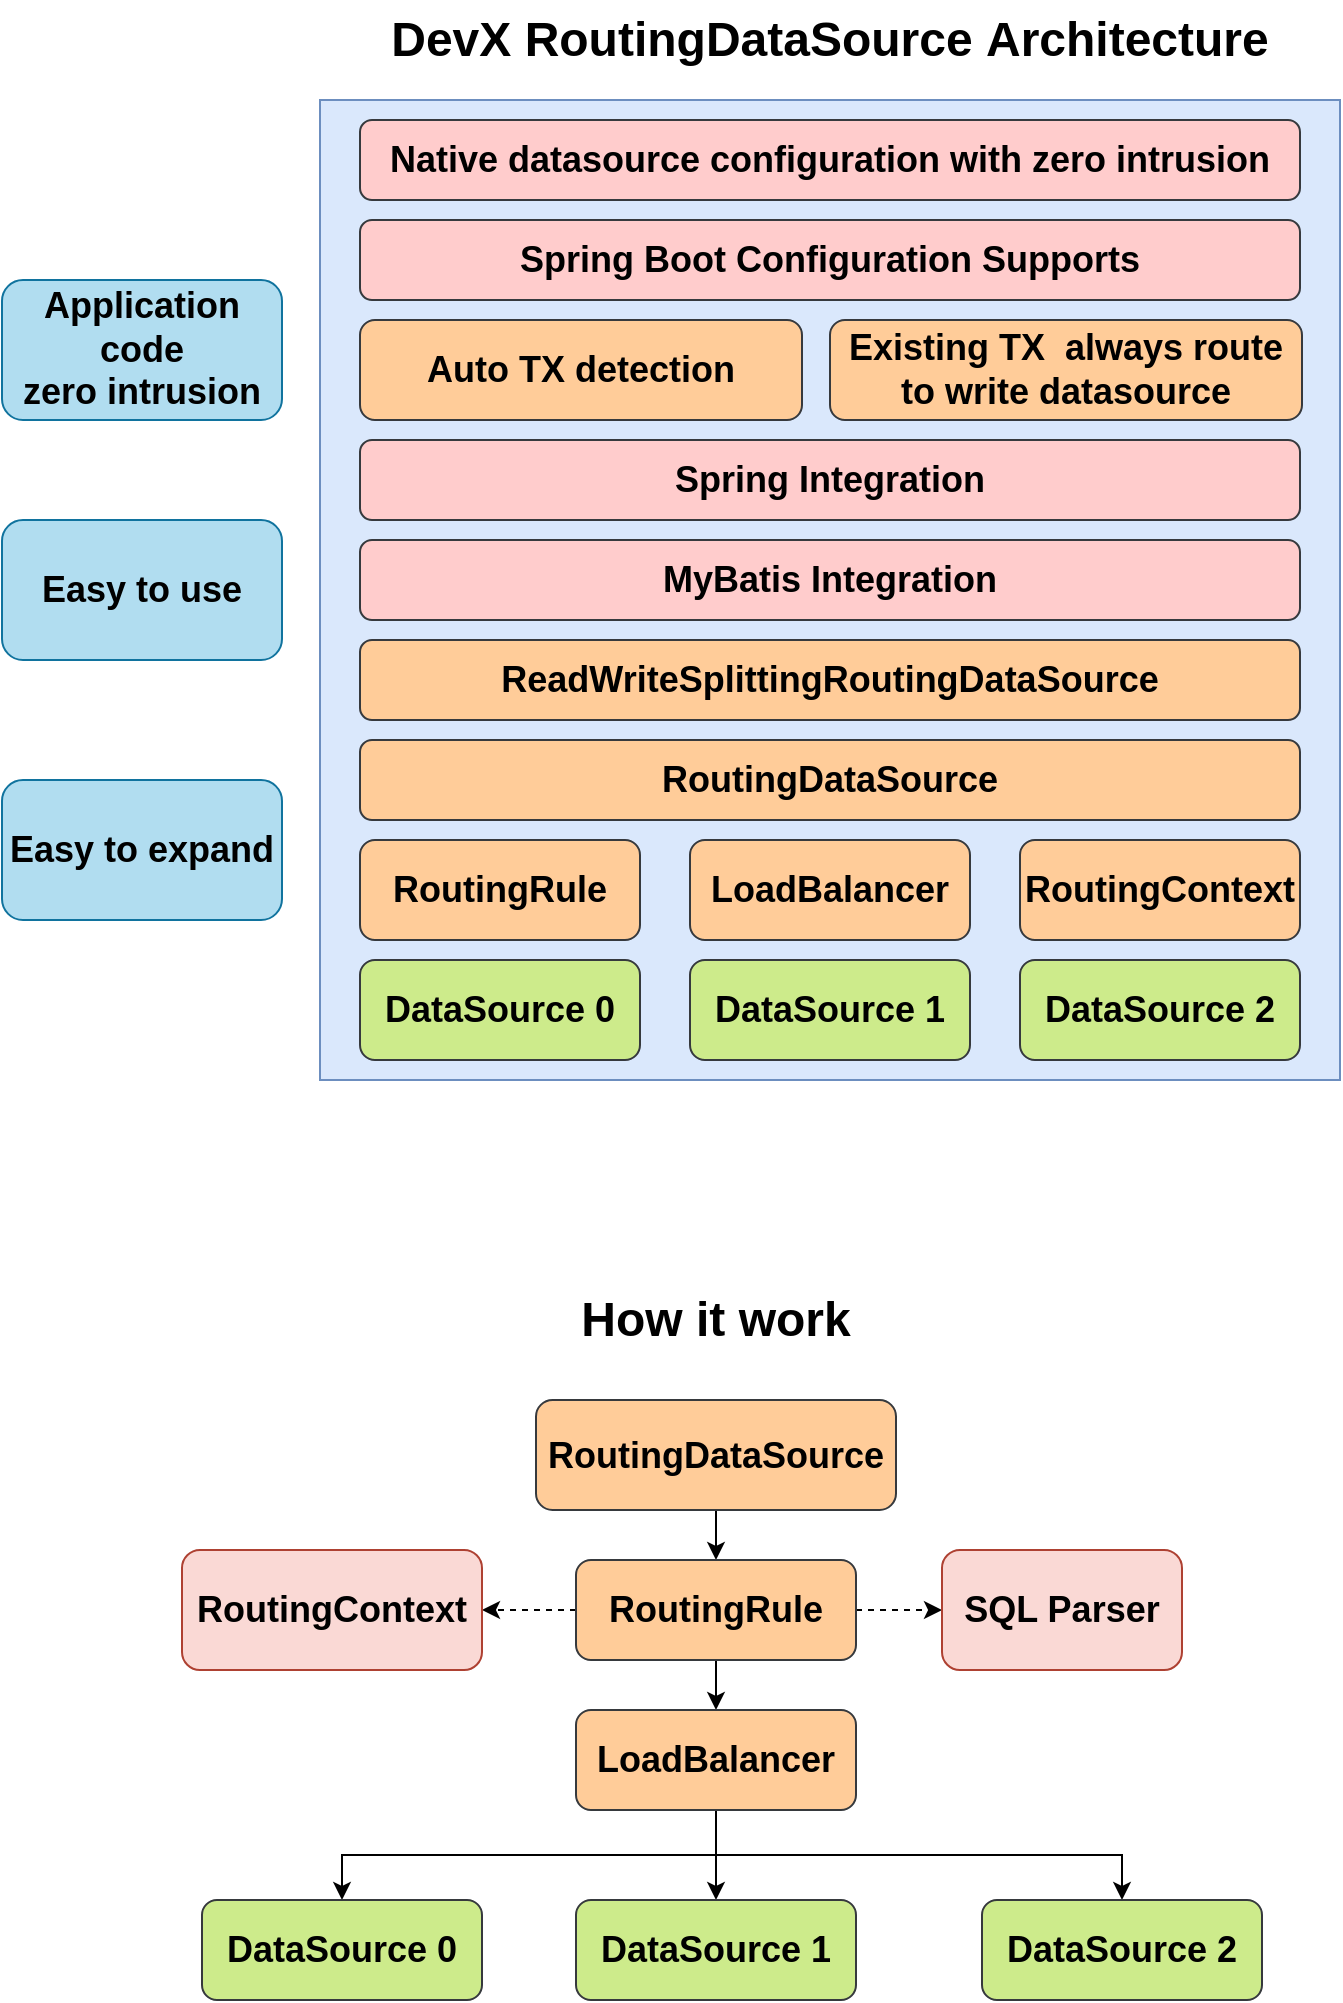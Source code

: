 <mxfile version="21.2.9" type="github">
  <diagram name="第 1 页" id="yUAKFgmiYI_kj1EXI8XT">
    <mxGraphModel dx="1014" dy="532" grid="1" gridSize="10" guides="1" tooltips="1" connect="1" arrows="1" fold="1" page="1" pageScale="1" pageWidth="827" pageHeight="1169" math="0" shadow="0">
      <root>
        <mxCell id="0" />
        <mxCell id="1" parent="0" />
        <mxCell id="vJH0OtKHY2Miuph9InEm-1" value="" style="rounded=0;whiteSpace=wrap;html=1;fillColor=#dae8fc;strokeColor=#6c8ebf;" vertex="1" parent="1">
          <mxGeometry x="259" y="70" width="510" height="490" as="geometry" />
        </mxCell>
        <mxCell id="vJH0OtKHY2Miuph9InEm-2" value="&lt;font style=&quot;font-size: 18px;&quot;&gt;&lt;b&gt;DataSource 0&lt;/b&gt;&lt;/font&gt;" style="rounded=1;whiteSpace=wrap;html=1;fillColor=#cdeb8b;strokeColor=#36393d;" vertex="1" parent="1">
          <mxGeometry x="279" y="500" width="140" height="50" as="geometry" />
        </mxCell>
        <mxCell id="vJH0OtKHY2Miuph9InEm-3" value="&lt;font style=&quot;font-size: 18px;&quot;&gt;&lt;b&gt;DataSource 1&lt;/b&gt;&lt;/font&gt;" style="rounded=1;whiteSpace=wrap;html=1;fillColor=#cdeb8b;strokeColor=#36393d;" vertex="1" parent="1">
          <mxGeometry x="444" y="500" width="140" height="50" as="geometry" />
        </mxCell>
        <mxCell id="vJH0OtKHY2Miuph9InEm-4" value="&lt;font style=&quot;font-size: 18px;&quot;&gt;&lt;b&gt;DataSource 2&lt;/b&gt;&lt;/font&gt;" style="rounded=1;whiteSpace=wrap;html=1;fillColor=#cdeb8b;strokeColor=#36393d;" vertex="1" parent="1">
          <mxGeometry x="609" y="500" width="140" height="50" as="geometry" />
        </mxCell>
        <mxCell id="vJH0OtKHY2Miuph9InEm-5" value="&lt;font style=&quot;font-size: 18px;&quot;&gt;&lt;b&gt;RoutingDataSource&lt;/b&gt;&lt;/font&gt;" style="rounded=1;whiteSpace=wrap;html=1;fillColor=#ffcc99;strokeColor=#36393d;" vertex="1" parent="1">
          <mxGeometry x="279" y="390" width="470" height="40" as="geometry" />
        </mxCell>
        <mxCell id="vJH0OtKHY2Miuph9InEm-6" value="&lt;b&gt;&lt;font style=&quot;font-size: 18px;&quot;&gt;RoutingRule&lt;/font&gt;&lt;/b&gt;" style="rounded=1;whiteSpace=wrap;html=1;fillColor=#ffcc99;strokeColor=#36393d;" vertex="1" parent="1">
          <mxGeometry x="279" y="440" width="140" height="50" as="geometry" />
        </mxCell>
        <mxCell id="vJH0OtKHY2Miuph9InEm-7" value="&lt;b&gt;&lt;font style=&quot;font-size: 18px;&quot;&gt;LoadBalancer&lt;/font&gt;&lt;/b&gt;" style="rounded=1;whiteSpace=wrap;html=1;fillColor=#ffcc99;strokeColor=#36393d;" vertex="1" parent="1">
          <mxGeometry x="444" y="440" width="140" height="50" as="geometry" />
        </mxCell>
        <mxCell id="vJH0OtKHY2Miuph9InEm-8" value="&lt;b&gt;&lt;font style=&quot;font-size: 18px;&quot;&gt;RoutingContext&lt;/font&gt;&lt;/b&gt;" style="rounded=1;whiteSpace=wrap;html=1;fillColor=#ffcc99;strokeColor=#36393d;" vertex="1" parent="1">
          <mxGeometry x="609" y="440" width="140" height="50" as="geometry" />
        </mxCell>
        <mxCell id="vJH0OtKHY2Miuph9InEm-9" value="&lt;font style=&quot;font-size: 18px;&quot;&gt;&lt;b&gt;MyBatis Integration&lt;/b&gt;&lt;/font&gt;" style="rounded=1;whiteSpace=wrap;html=1;fillColor=#ffcccc;strokeColor=#36393d;" vertex="1" parent="1">
          <mxGeometry x="279" y="290" width="470" height="40" as="geometry" />
        </mxCell>
        <mxCell id="vJH0OtKHY2Miuph9InEm-10" value="&lt;font style=&quot;font-size: 18px;&quot;&gt;&lt;b&gt;Spring Integration&lt;/b&gt;&lt;/font&gt;" style="rounded=1;whiteSpace=wrap;html=1;fillColor=#ffcccc;strokeColor=#36393d;" vertex="1" parent="1">
          <mxGeometry x="279" y="240" width="470" height="40" as="geometry" />
        </mxCell>
        <mxCell id="vJH0OtKHY2Miuph9InEm-11" value="&lt;font style=&quot;font-size: 18px;&quot;&gt;&lt;b&gt;Spring Boot Configuration Supports&lt;/b&gt;&lt;/font&gt;" style="rounded=1;whiteSpace=wrap;html=1;fillColor=#ffcccc;strokeColor=#36393d;" vertex="1" parent="1">
          <mxGeometry x="279" y="130" width="470" height="40" as="geometry" />
        </mxCell>
        <mxCell id="vJH0OtKHY2Miuph9InEm-12" value="&lt;b&gt;&lt;font style=&quot;font-size: 18px;&quot;&gt;ReadWriteSplittingRoutingDataSource&lt;/font&gt;&lt;/b&gt;" style="rounded=1;whiteSpace=wrap;html=1;fillColor=#ffcc99;strokeColor=#36393d;" vertex="1" parent="1">
          <mxGeometry x="279" y="340" width="470" height="40" as="geometry" />
        </mxCell>
        <mxCell id="vJH0OtKHY2Miuph9InEm-13" value="&lt;font style=&quot;font-size: 18px;&quot;&gt;&lt;b&gt;Application code &lt;br&gt;zero intrusion&lt;/b&gt;&lt;/font&gt;" style="rounded=1;whiteSpace=wrap;html=1;fillColor=#b1ddf0;strokeColor=#10739e;" vertex="1" parent="1">
          <mxGeometry x="100" y="160" width="140" height="70" as="geometry" />
        </mxCell>
        <mxCell id="vJH0OtKHY2Miuph9InEm-14" value="&lt;font style=&quot;font-size: 18px;&quot;&gt;&lt;b&gt;Easy to use&lt;/b&gt;&lt;/font&gt;" style="rounded=1;whiteSpace=wrap;html=1;fillColor=#b1ddf0;strokeColor=#10739e;" vertex="1" parent="1">
          <mxGeometry x="100" y="280" width="140" height="70" as="geometry" />
        </mxCell>
        <mxCell id="vJH0OtKHY2Miuph9InEm-15" value="&lt;b&gt;&lt;font style=&quot;font-size: 18px;&quot;&gt;Easy to expand&lt;/font&gt;&lt;/b&gt;" style="rounded=1;whiteSpace=wrap;html=1;fillColor=#b1ddf0;strokeColor=#10739e;" vertex="1" parent="1">
          <mxGeometry x="100" y="410" width="140" height="70" as="geometry" />
        </mxCell>
        <mxCell id="vJH0OtKHY2Miuph9InEm-16" value="&lt;b&gt;&lt;font style=&quot;font-size: 18px;&quot;&gt;Auto TX detection&lt;/font&gt;&lt;/b&gt;" style="rounded=1;whiteSpace=wrap;html=1;fillColor=#ffcc99;strokeColor=#36393d;" vertex="1" parent="1">
          <mxGeometry x="279" y="180" width="221" height="50" as="geometry" />
        </mxCell>
        <mxCell id="vJH0OtKHY2Miuph9InEm-17" value="&lt;font style=&quot;font-size: 18px;&quot;&gt;&lt;b&gt;Existing TX&amp;nbsp;&amp;nbsp;&lt;/b&gt;&lt;/font&gt;&lt;b&gt;&lt;font style=&quot;font-size: 18px;&quot;&gt;always route to write datasource&lt;/font&gt;&lt;/b&gt;" style="rounded=1;whiteSpace=wrap;html=1;fillColor=#ffcc99;strokeColor=#36393d;" vertex="1" parent="1">
          <mxGeometry x="514" y="180" width="236" height="50" as="geometry" />
        </mxCell>
        <mxCell id="vJH0OtKHY2Miuph9InEm-18" value="&lt;b&gt;&lt;font style=&quot;font-size: 18px;&quot;&gt;Native datasource configuration with zero intrusion&lt;/font&gt;&lt;/b&gt;" style="rounded=1;whiteSpace=wrap;html=1;fillColor=#ffcccc;strokeColor=#36393d;" vertex="1" parent="1">
          <mxGeometry x="279" y="80" width="470" height="40" as="geometry" />
        </mxCell>
        <mxCell id="vJH0OtKHY2Miuph9InEm-21" style="edgeStyle=orthogonalEdgeStyle;rounded=0;orthogonalLoop=1;jettySize=auto;html=1;" edge="1" parent="1" source="vJH0OtKHY2Miuph9InEm-19" target="vJH0OtKHY2Miuph9InEm-20">
          <mxGeometry relative="1" as="geometry" />
        </mxCell>
        <mxCell id="vJH0OtKHY2Miuph9InEm-19" value="&lt;font style=&quot;font-size: 18px;&quot;&gt;&lt;b&gt;RoutingDataSource&lt;/b&gt;&lt;/font&gt;" style="rounded=1;whiteSpace=wrap;html=1;fillColor=#ffcc99;strokeColor=#36393d;" vertex="1" parent="1">
          <mxGeometry x="367" y="720" width="180" height="55" as="geometry" />
        </mxCell>
        <mxCell id="vJH0OtKHY2Miuph9InEm-23" style="edgeStyle=orthogonalEdgeStyle;rounded=0;orthogonalLoop=1;jettySize=auto;html=1;" edge="1" parent="1" source="vJH0OtKHY2Miuph9InEm-20" target="vJH0OtKHY2Miuph9InEm-22">
          <mxGeometry relative="1" as="geometry" />
        </mxCell>
        <mxCell id="vJH0OtKHY2Miuph9InEm-31" value="" style="edgeStyle=orthogonalEdgeStyle;rounded=0;orthogonalLoop=1;jettySize=auto;html=1;dashed=1;" edge="1" parent="1" source="vJH0OtKHY2Miuph9InEm-20" target="vJH0OtKHY2Miuph9InEm-30">
          <mxGeometry relative="1" as="geometry" />
        </mxCell>
        <mxCell id="vJH0OtKHY2Miuph9InEm-35" value="" style="edgeStyle=orthogonalEdgeStyle;rounded=0;orthogonalLoop=1;jettySize=auto;html=1;dashed=1;" edge="1" parent="1" source="vJH0OtKHY2Miuph9InEm-20" target="vJH0OtKHY2Miuph9InEm-34">
          <mxGeometry relative="1" as="geometry" />
        </mxCell>
        <mxCell id="vJH0OtKHY2Miuph9InEm-20" value="&lt;b&gt;&lt;font style=&quot;font-size: 18px;&quot;&gt;RoutingRule&lt;/font&gt;&lt;/b&gt;" style="rounded=1;whiteSpace=wrap;html=1;fillColor=#ffcc99;strokeColor=#36393d;" vertex="1" parent="1">
          <mxGeometry x="387" y="800" width="140" height="50" as="geometry" />
        </mxCell>
        <mxCell id="vJH0OtKHY2Miuph9InEm-27" style="edgeStyle=orthogonalEdgeStyle;rounded=0;orthogonalLoop=1;jettySize=auto;html=1;" edge="1" parent="1" source="vJH0OtKHY2Miuph9InEm-22" target="vJH0OtKHY2Miuph9InEm-25">
          <mxGeometry relative="1" as="geometry" />
        </mxCell>
        <mxCell id="vJH0OtKHY2Miuph9InEm-28" style="edgeStyle=orthogonalEdgeStyle;rounded=0;orthogonalLoop=1;jettySize=auto;html=1;exitX=0.5;exitY=1;exitDx=0;exitDy=0;" edge="1" parent="1" source="vJH0OtKHY2Miuph9InEm-22" target="vJH0OtKHY2Miuph9InEm-24">
          <mxGeometry relative="1" as="geometry" />
        </mxCell>
        <mxCell id="vJH0OtKHY2Miuph9InEm-29" style="edgeStyle=orthogonalEdgeStyle;rounded=0;orthogonalLoop=1;jettySize=auto;html=1;exitX=0.5;exitY=1;exitDx=0;exitDy=0;" edge="1" parent="1" source="vJH0OtKHY2Miuph9InEm-22" target="vJH0OtKHY2Miuph9InEm-26">
          <mxGeometry relative="1" as="geometry" />
        </mxCell>
        <mxCell id="vJH0OtKHY2Miuph9InEm-22" value="&lt;b&gt;&lt;font style=&quot;font-size: 18px;&quot;&gt;LoadBalancer&lt;/font&gt;&lt;/b&gt;" style="rounded=1;whiteSpace=wrap;html=1;fillColor=#ffcc99;strokeColor=#36393d;" vertex="1" parent="1">
          <mxGeometry x="387" y="875" width="140" height="50" as="geometry" />
        </mxCell>
        <mxCell id="vJH0OtKHY2Miuph9InEm-24" value="&lt;font style=&quot;font-size: 18px;&quot;&gt;&lt;b&gt;DataSource 0&lt;/b&gt;&lt;/font&gt;" style="rounded=1;whiteSpace=wrap;html=1;fillColor=#cdeb8b;strokeColor=#36393d;" vertex="1" parent="1">
          <mxGeometry x="200" y="970" width="140" height="50" as="geometry" />
        </mxCell>
        <mxCell id="vJH0OtKHY2Miuph9InEm-25" value="&lt;font style=&quot;font-size: 18px;&quot;&gt;&lt;b&gt;DataSource 1&lt;/b&gt;&lt;/font&gt;" style="rounded=1;whiteSpace=wrap;html=1;fillColor=#cdeb8b;strokeColor=#36393d;" vertex="1" parent="1">
          <mxGeometry x="387" y="970" width="140" height="50" as="geometry" />
        </mxCell>
        <mxCell id="vJH0OtKHY2Miuph9InEm-26" value="&lt;font style=&quot;font-size: 18px;&quot;&gt;&lt;b&gt;DataSource 2&lt;/b&gt;&lt;/font&gt;" style="rounded=1;whiteSpace=wrap;html=1;fillColor=#cdeb8b;strokeColor=#36393d;" vertex="1" parent="1">
          <mxGeometry x="590" y="970" width="140" height="50" as="geometry" />
        </mxCell>
        <mxCell id="vJH0OtKHY2Miuph9InEm-30" value="&lt;font style=&quot;font-size: 18px;&quot;&gt;&lt;b&gt;SQL Parser&lt;/b&gt;&lt;/font&gt;" style="whiteSpace=wrap;html=1;fillColor=#fad9d5;strokeColor=#ae4132;rounded=1;" vertex="1" parent="1">
          <mxGeometry x="570" y="795" width="120" height="60" as="geometry" />
        </mxCell>
        <mxCell id="vJH0OtKHY2Miuph9InEm-32" value="&lt;font style=&quot;font-size: 24px;&quot;&gt;&lt;b style=&quot;&quot;&gt;DevX RoutingDataSource&amp;nbsp;Architecture&lt;/b&gt;&lt;/font&gt;" style="text;html=1;strokeColor=none;fillColor=none;align=center;verticalAlign=middle;whiteSpace=wrap;rounded=0;" vertex="1" parent="1">
          <mxGeometry x="279" y="20" width="470" height="40" as="geometry" />
        </mxCell>
        <mxCell id="vJH0OtKHY2Miuph9InEm-33" value="&lt;font style=&quot;font-size: 24px;&quot;&gt;&lt;b style=&quot;&quot;&gt;How it work&lt;/b&gt;&lt;/font&gt;" style="text;html=1;strokeColor=none;fillColor=none;align=center;verticalAlign=middle;whiteSpace=wrap;rounded=0;" vertex="1" parent="1">
          <mxGeometry x="222" y="660" width="470" height="40" as="geometry" />
        </mxCell>
        <mxCell id="vJH0OtKHY2Miuph9InEm-34" value="&lt;font style=&quot;font-size: 18px;&quot;&gt;&lt;b&gt;RoutingContext&lt;/b&gt;&lt;/font&gt;" style="whiteSpace=wrap;html=1;fillColor=#fad9d5;strokeColor=#ae4132;rounded=1;" vertex="1" parent="1">
          <mxGeometry x="190" y="795" width="150" height="60" as="geometry" />
        </mxCell>
      </root>
    </mxGraphModel>
  </diagram>
</mxfile>
